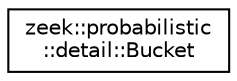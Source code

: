 digraph "Graphical Class Hierarchy"
{
 // LATEX_PDF_SIZE
  edge [fontname="Helvetica",fontsize="10",labelfontname="Helvetica",labelfontsize="10"];
  node [fontname="Helvetica",fontsize="10",shape=record];
  rankdir="LR";
  Node0 [label="zeek::probabilistic\l::detail::Bucket",height=0.2,width=0.4,color="black", fillcolor="white", style="filled",URL="$df/dde/namespacezeek_1_1probabilistic_1_1detail.html#dd/d4c/structzeek_1_1probabilistic_1_1detail_1_1Bucket",tooltip=" "];
}
